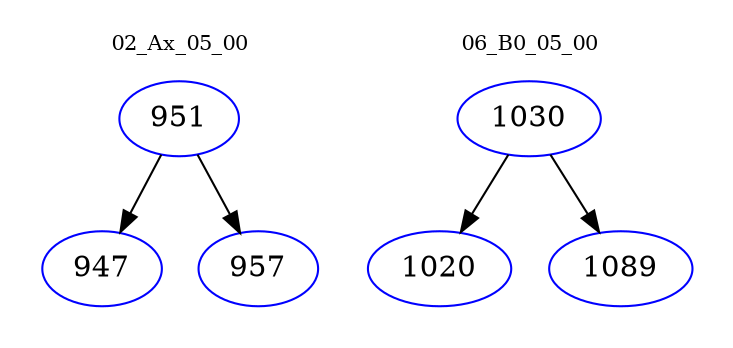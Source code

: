 digraph{
subgraph cluster_0 {
color = white
label = "02_Ax_05_00";
fontsize=10;
T0_951 [label="951", color="blue"]
T0_951 -> T0_947 [color="black"]
T0_947 [label="947", color="blue"]
T0_951 -> T0_957 [color="black"]
T0_957 [label="957", color="blue"]
}
subgraph cluster_1 {
color = white
label = "06_B0_05_00";
fontsize=10;
T1_1030 [label="1030", color="blue"]
T1_1030 -> T1_1020 [color="black"]
T1_1020 [label="1020", color="blue"]
T1_1030 -> T1_1089 [color="black"]
T1_1089 [label="1089", color="blue"]
}
}
